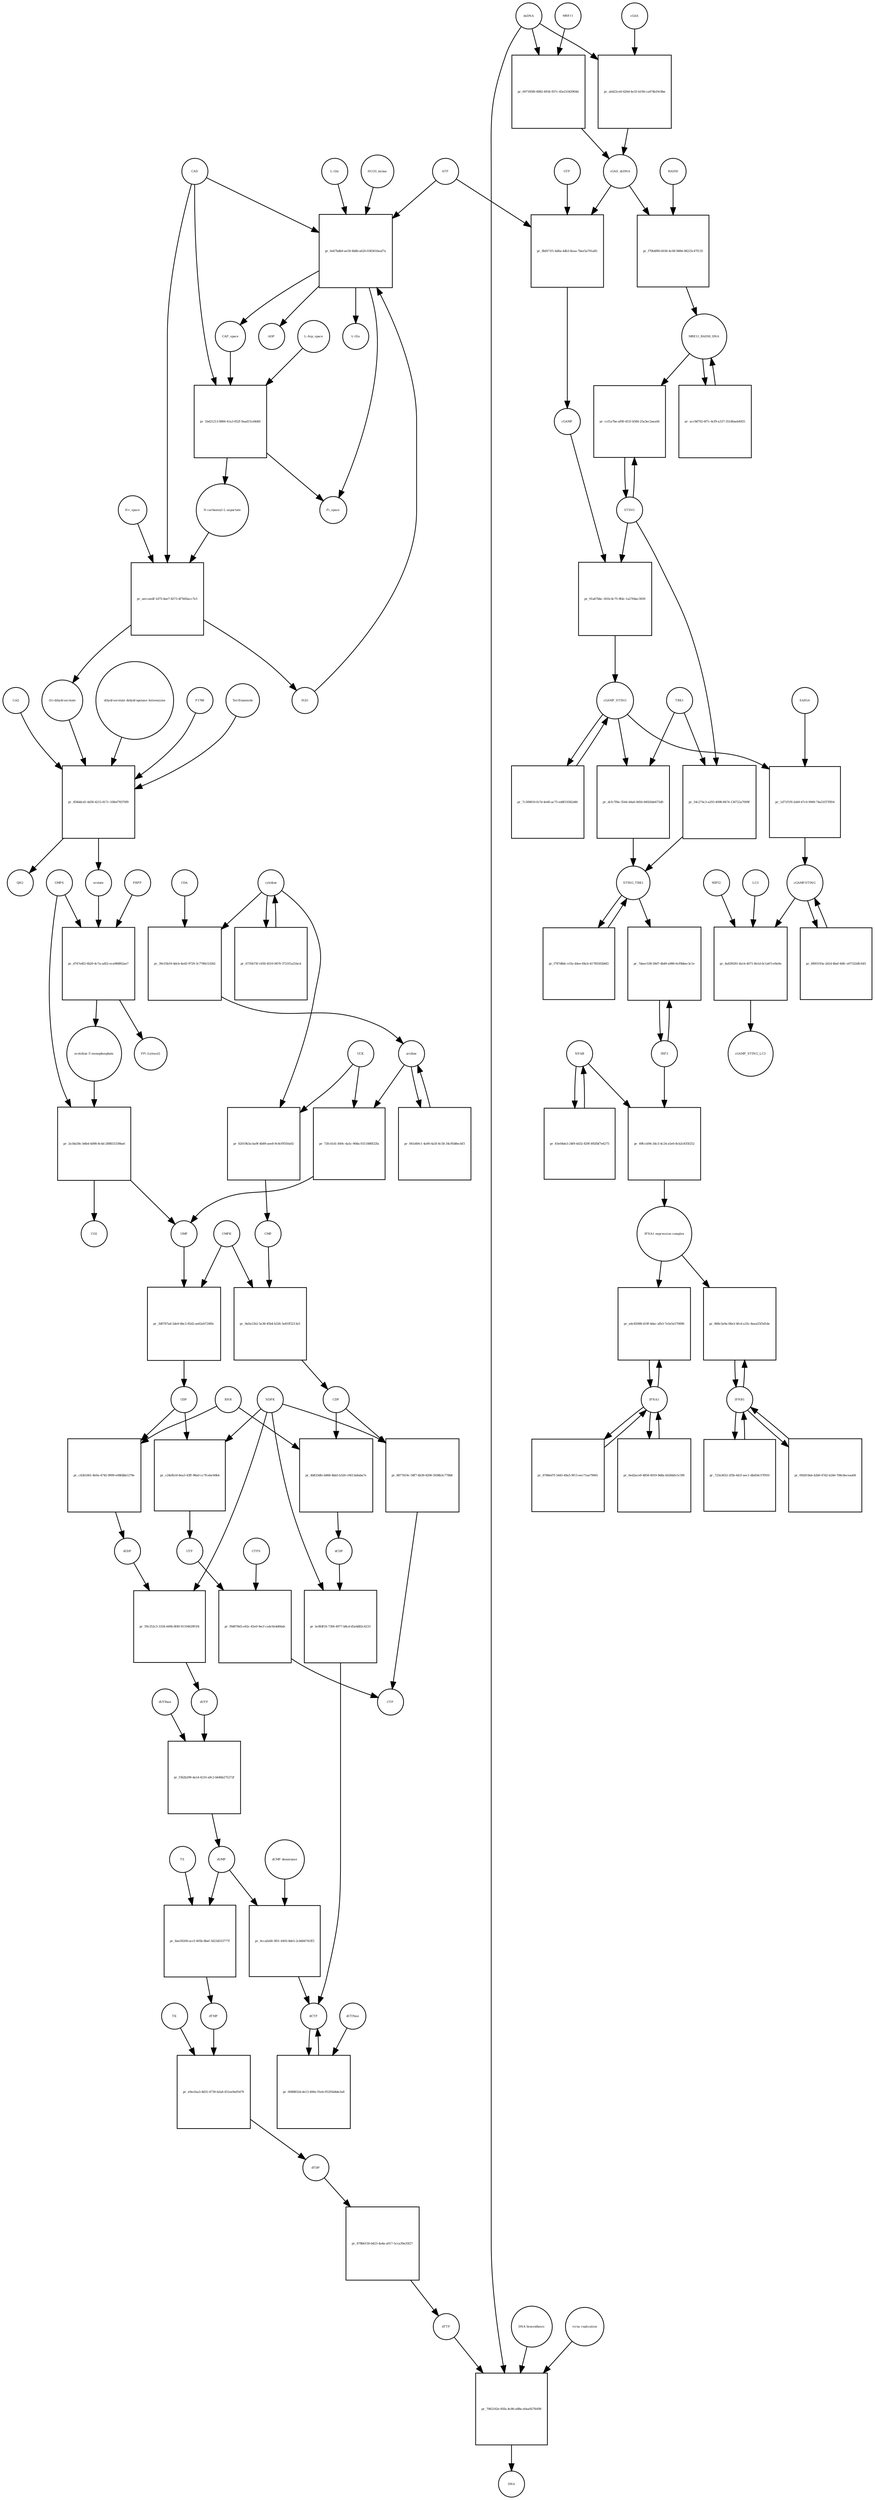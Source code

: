 strict digraph  {
"L-Gln" [annotation="", bipartite=0, cls="simple chemical", fontsize=4, label="L-Gln", shape=circle];
"pr_6e67bdb9-ae59-4b8b-a620-0383616eaf7a" [annotation="", bipartite=1, cls=process, fontsize=4, label="pr_6e67bdb9-ae59-4b8b-a620-0383616eaf7a", shape=square];
CAP_space [annotation="", bipartite=0, cls="simple chemical", fontsize=4, label=CAP_space, shape=circle];
CAD [annotation="", bipartite=0, cls=macromolecule, fontsize=4, label=CAD, shape=circle];
HCO3_minus [annotation="", bipartite=0, cls="simple chemical", fontsize=4, label=HCO3_minus, shape=circle];
H2O [annotation="", bipartite=0, cls="simple chemical", fontsize=4, label=H2O, shape=circle];
ATP [annotation="", bipartite=0, cls="simple chemical", fontsize=4, label=ATP, shape=circle];
"L-Glu" [annotation="", bipartite=0, cls="simple chemical", fontsize=4, label="L-Glu", shape=circle];
ADP [annotation="", bipartite=0, cls="simple chemical", fontsize=4, label=ADP, shape=circle];
Pi_space [annotation="", bipartite=0, cls="simple chemical", fontsize=4, label=Pi_space, shape=circle];
cytidine [annotation="", bipartite=0, cls="simple chemical", fontsize=4, label=cytidine, shape=circle];
"pr_39c55b19-4dcb-4ed3-9729-3c7780c53262" [annotation="", bipartite=1, cls=process, fontsize=4, label="pr_39c55b19-4dcb-4ed3-9729-3c7780c53262", shape=square];
uridine [annotation="", bipartite=0, cls="simple chemical", fontsize=4, label=uridine, shape=circle];
CDA [annotation="", bipartite=0, cls=macromolecule, fontsize=4, label=CDA, shape=circle];
"pr_72fc41d1-849c-4a5c-968a-0311880f22fa" [annotation="", bipartite=1, cls=process, fontsize=4, label="pr_72fc41d1-849c-4a5c-968a-0311880f22fa", shape=square];
UMP [annotation="", bipartite=0, cls="simple chemical", fontsize=4, label=UMP, shape=circle];
UCK [annotation="", bipartite=0, cls=macromolecule, fontsize=4, label=UCK, shape=circle];
"pr_62019b3a-ba9f-4b89-aee8-9c8cf9550a02" [annotation="", bipartite=1, cls=process, fontsize=4, label="pr_62019b3a-ba9f-4b89-aee8-9c8cf9550a02", shape=square];
CMP [annotation="", bipartite=0, cls="simple chemical", fontsize=4, label=CMP, shape=circle];
"pr_061d49c1-4a90-4a5f-8c58-34c95d8ecbf3" [annotation="", bipartite=1, cls=process, fontsize=4, label="pr_061d49c1-4a90-4a5f-8c58-34c95d8ecbf3", shape=square];
"pr_6735b73f-c650-4510-9470-3721f1a21bcd" [annotation="", bipartite=1, cls=process, fontsize=4, label="pr_6735b73f-c650-4510-9470-3721f1a21bcd", shape=square];
"pr_3d0787ad-2de9-4bc2-85d2-ae62eb724f6c" [annotation="", bipartite=1, cls=process, fontsize=4, label="pr_3d0787ad-2de9-4bc2-85d2-ae62eb724f6c", shape=square];
UDP [annotation="", bipartite=0, cls="simple chemical", fontsize=4, label=UDP, shape=circle];
CMPK [annotation="", bipartite=0, cls=macromolecule, fontsize=4, label=CMPK, shape=circle];
"pr_9a0a12b2-5e38-45b4-b326-5e81ff2213e5" [annotation="", bipartite=1, cls=process, fontsize=4, label="pr_9a0a12b2-5e38-45b4-b326-5e81ff2213e5", shape=square];
CDP [annotation="", bipartite=0, cls="simple chemical", fontsize=4, label=CDP, shape=circle];
"pr_c24efb18-8ea3-43ff-98a0-cc7fcebc60b4" [annotation="", bipartite=1, cls=process, fontsize=4, label="pr_c24efb18-8ea3-43ff-98a0-cc7fcebc60b4", shape=square];
UTP [annotation="", bipartite=0, cls="simple chemical", fontsize=4, label=UTP, shape=circle];
NDPK [annotation="", bipartite=0, cls=macromolecule, fontsize=4, label=NDPK, shape=circle];
"pr_8877d19c-58f7-4b39-8296-3938b3c778b8" [annotation="", bipartite=1, cls=process, fontsize=4, label="pr_8877d19c-58f7-4b39-8296-3938b3c778b8", shape=square];
CTP [annotation="", bipartite=0, cls="simple chemical", fontsize=4, label=CTP, shape=circle];
"pr_f9d678d3-e62c-45e0-9ecf-ca4c6e4d66ab" [annotation="", bipartite=1, cls=process, fontsize=4, label="pr_f9d678d3-e62c-45e0-9ecf-ca4c6e4d66ab", shape=square];
CTPS [annotation="", bipartite=0, cls=macromolecule, fontsize=4, label=CTPS, shape=circle];
"pr_c42b1661-8e0a-4745-9999-e08fdbb1279e" [annotation="", bipartite=1, cls=process, fontsize=4, label="pr_c42b1661-8e0a-4745-9999-e08fdbb1279e", shape=square];
dUDP [annotation="", bipartite=0, cls="simple chemical", fontsize=4, label=dUDP, shape=circle];
RNR [annotation="", bipartite=0, cls=macromolecule, fontsize=4, label=RNR, shape=circle];
"pr_59c252c5-3334-449b-8f40-91104629f1f4" [annotation="", bipartite=1, cls=process, fontsize=4, label="pr_59c252c5-3334-449b-8f40-91104629f1f4", shape=square];
dUTP [annotation="", bipartite=0, cls="simple chemical", fontsize=4, label=dUTP, shape=circle];
dCDP [annotation="", bipartite=0, cls="simple chemical", fontsize=4, label=dCDP, shape=circle];
"pr_bc8fdf16-7300-4977-b8cd-d5a4d82c4233" [annotation="", bipartite=1, cls=process, fontsize=4, label="pr_bc8fdf16-7300-4977-b8cd-d5a4d82c4233", shape=square];
dCTP [annotation="", bipartite=0, cls="simple chemical", fontsize=4, label=dCTP, shape=circle];
"pr_4b833dfe-b868-4bb5-b320-c0613a8aba7e" [annotation="", bipartite=1, cls=process, fontsize=4, label="pr_4b833dfe-b868-4bb5-b320-c0613a8aba7e", shape=square];
"pr_f362b299-da1d-4210-a9c2-b646b275272f" [annotation="", bipartite=1, cls=process, fontsize=4, label="pr_f362b299-da1d-4210-a9c2-b646b275272f", shape=square];
dUMP [annotation="", bipartite=0, cls="simple chemical", fontsize=4, label=dUMP, shape=circle];
dUTPase [annotation="", bipartite=0, cls=macromolecule, fontsize=4, label=dUTPase, shape=circle];
"pr_0088832d-de13-406e-91eb-95293d4de3a8" [annotation="", bipartite=1, cls=process, fontsize=4, label="pr_0088832d-de13-406e-91eb-95293d4de3a8", shape=square];
dCTPase [annotation="", bipartite=0, cls=macromolecule, fontsize=4, label=dCTPase, shape=circle];
"pr_6ccafa68-3f01-4493-8de5-2cb666741ff2" [annotation="", bipartite=1, cls=process, fontsize=4, label="pr_6ccafa68-3f01-4493-8de5-2cb666741ff2", shape=square];
"dCMP deaminase" [annotation="", bipartite=0, cls=macromolecule, fontsize=4, label="dCMP deaminase", shape=circle];
"pr_8ae59200-accf-405b-8bef-5623d533777f" [annotation="", bipartite=1, cls=process, fontsize=4, label="pr_8ae59200-accf-405b-8bef-5623d533777f", shape=square];
dTMP [annotation="", bipartite=0, cls="simple chemical", fontsize=4, label=dTMP, shape=circle];
TS [annotation="", bipartite=0, cls=macromolecule, fontsize=4, label=TS, shape=circle];
"pr_e9ecfaa3-8d31-4739-b2a8-451ee9a05479" [annotation="", bipartite=1, cls=process, fontsize=4, label="pr_e9ecfaa3-8d31-4739-b2a8-451ee9a05479", shape=square];
dTDP [annotation="", bipartite=0, cls="simple chemical", fontsize=4, label=dTDP, shape=circle];
TK [annotation="", bipartite=0, cls=macromolecule, fontsize=4, label=TK, shape=circle];
"pr_878b6150-b423-4a4a-a917-5cca39a35f27" [annotation="", bipartite=1, cls=process, fontsize=4, label="pr_878b6150-b423-4a4a-a917-5cca39a35f27", shape=square];
dTTP [annotation="", bipartite=0, cls="simple chemical", fontsize=4, label=dTTP, shape=circle];
dsDNA [annotation="", bipartite=0, cls="simple chemical", fontsize=4, label=dsDNA, shape=circle];
"pr_ab422ce0-620d-4e33-b194-ca474b19c8be" [annotation="", bipartite=1, cls=process, fontsize=4, label="pr_ab422ce0-620d-4e33-b194-ca474b19c8be", shape=square];
cGAS [annotation="", bipartite=0, cls=macromolecule, fontsize=4, label=cGAS, shape=circle];
cGAS_dsDNA [annotation="", bipartite=0, cls=complex, fontsize=4, label=cGAS_dsDNA, shape=circle];
"pr_8bf471f1-bd6a-4db3-8eaa-7bee5a791a85" [annotation="", bipartite=1, cls=process, fontsize=4, label="pr_8bf471f1-bd6a-4db3-8eaa-7bee5a791a85", shape=square];
GTP [annotation="", bipartite=0, cls="simple chemical", fontsize=4, label=GTP, shape=circle];
cGAMP [annotation="", bipartite=0, cls="simple chemical", fontsize=4, label=cGAMP, shape=circle];
"pr_91a67bbc-181b-4c75-9fdc-1a2764ac3039" [annotation="", bipartite=1, cls=process, fontsize=4, label="pr_91a67bbc-181b-4c75-9fdc-1a2764ac3039", shape=square];
STING [annotation="", bipartite=0, cls="macromolecule multimer", fontsize=4, label=STING, shape=circle];
cGAMP_STING [annotation="", bipartite=0, cls=complex, fontsize=4, label=cGAMP_STING, shape=circle];
TBK1 [annotation="", bipartite=0, cls=macromolecule, fontsize=4, label=TBK1, shape=circle];
"pr_dcfc7f6e-3544-44a6-9d56-84920de675d0" [annotation="", bipartite=1, cls=process, fontsize=4, label="pr_dcfc7f6e-3544-44a6-9d56-84920de675d0", shape=square];
STING_TBK1 [annotation="", bipartite=0, cls=complex, fontsize=4, label=STING_TBK1, shape=circle];
"pr_7c309810-fe7d-4e60-ac75-ed6f10382d46" [annotation="", bipartite=1, cls=process, fontsize=4, label="pr_7c309810-fe7d-4e60-ac75-ed6f10382d46", shape=square];
"pr_f787d8dc-e1fa-44ee-84cb-41785502b6f2" [annotation="", bipartite=1, cls=process, fontsize=4, label="pr_f787d8dc-e1fa-44ee-84cb-41785502b6f2", shape=square];
"NF-kB" [annotation="", bipartite=0, cls=complex, fontsize=4, label="NF-kB", shape=circle];
"pr_83e04de3-24f9-4d32-829f-892fbf7e6275" [annotation="", bipartite=1, cls=process, fontsize=4, label="pr_83e04de3-24f9-4d32-829f-892fbf7e6275", shape=square];
IFNA1 [annotation="", bipartite=0, cls="nucleic acid feature", fontsize=4, label=IFNA1, shape=circle];
"pr_0ed3ace9-4858-4919-9d8a-b026b0c5c5f8" [annotation="", bipartite=1, cls=process, fontsize=4, label="pr_0ed3ace9-4858-4919-9d8a-b026b0c5c5f8", shape=square];
IFNB1 [annotation="", bipartite=0, cls="nucleic acid feature", fontsize=4, label=IFNB1, shape=circle];
"pr_092819ab-42b0-47d2-b246-708c8eceaa06" [annotation="", bipartite=1, cls=process, fontsize=4, label="pr_092819ab-42b0-47d2-b246-708c8eceaa06", shape=square];
"pr_6788ed7f-5445-49a5-9f13-eec71ae79061" [annotation="", bipartite=1, cls=process, fontsize=4, label="pr_6788ed7f-5445-49a5-9f13-eec71ae79061", shape=square];
"pr_723a3632-2f5b-441f-aec1-dbd54c57f910" [annotation="", bipartite=1, cls=process, fontsize=4, label="pr_723a3632-2f5b-441f-aec1-dbd54c57f910", shape=square];
"pr_868c5e9a-06e3-4fcd-a33c-8aea55f3d1de" [annotation="", bipartite=1, cls=process, fontsize=4, label="pr_868c5e9a-06e3-4fcd-a33c-8aea55f3d1de", shape=square];
"IFNA1 expression complex" [annotation="", bipartite=0, cls=complex, fontsize=4, label="IFNA1 expression complex", shape=circle];
"cGAMP-STING" [annotation="", bipartite=0, cls=complex, fontsize=4, label="cGAMP-STING", shape=circle];
"pr_6893193a-2d1d-4bef-8dfc-e07322dfc645" [annotation="", bipartite=1, cls=process, fontsize=4, label="pr_6893193a-2d1d-4bef-8dfc-e07322dfc645", shape=square];
"pr_697185f6-6082-4934-937c-45e210439044" [annotation="", bipartite=1, cls=process, fontsize=4, label="pr_697185f6-6082-4934-937c-45e210439044", shape=square];
MRE11 [annotation="", bipartite=0, cls="macromolecule multimer", fontsize=4, label=MRE11, shape=circle];
RAD50 [annotation="", bipartite=0, cls="macromolecule multimer", fontsize=4, label=RAD50, shape=circle];
"pr_f70b4f80-6036-4c08-9884-08225c47f135" [annotation="", bipartite=1, cls=process, fontsize=4, label="pr_f70b4f80-6036-4c08-9884-08225c47f135", shape=square];
MRE11_RAD50_DNA [annotation="", bipartite=0, cls=complex, fontsize=4, label=MRE11_RAD50_DNA, shape=circle];
IRF3 [annotation="", bipartite=0, cls="macromolecule multimer", fontsize=4, label=IRF3, shape=circle];
"pr_7daec538-58d7-4b49-a986-6cf0bbec3c1e" [annotation="", bipartite=1, cls=process, fontsize=4, label="pr_7daec538-58d7-4b49-a986-6cf0bbec3c1e", shape=square];
"pr_1d71f1f9-2eb9-47c0-9949-74a51f57f854" [annotation="", bipartite=1, cls=process, fontsize=4, label="pr_1d71f1f9-2eb9-47c0-9949-74a51f57f854", shape=square];
SAR1A [annotation="", bipartite=0, cls=macromolecule, fontsize=4, label=SAR1A, shape=circle];
"pr_4a839281-4a14-4071-8e1d-0c1a67ce9a9a" [annotation="", bipartite=1, cls=process, fontsize=4, label="pr_4a839281-4a14-4071-8e1d-0c1a67ce9a9a", shape=square];
LC3 [annotation="", bipartite=0, cls=macromolecule, fontsize=4, label=LC3, shape=circle];
cGAMP_STING_LC3 [annotation="", bipartite=0, cls=complex, fontsize=4, label=cGAMP_STING_LC3, shape=circle];
WIPI2 [annotation="", bipartite=0, cls=macromolecule, fontsize=4, label=WIPI2, shape=circle];
"pr_ccf1a7be-af00-451f-b584-25a3ec2aea44" [annotation="", bipartite=1, cls=process, fontsize=4, label="pr_ccf1a7be-af00-451f-b584-25a3ec2aea44", shape=square];
"pr_54c274c3-a293-4098-8474-136722a7009f" [annotation="", bipartite=1, cls=process, fontsize=4, label="pr_54c274c3-a293-4098-8474-136722a7009f", shape=square];
"pr_acc9d702-6f7c-4cf9-a337-351d6aeb4925" [annotation="", bipartite=1, cls=process, fontsize=4, label="pr_acc9d702-6f7c-4cf9-a337-351d6aeb4925", shape=square];
"pr_1bd21213-8866-41a3-852f-9aad15cd4dfd" [annotation="", bipartite=1, cls=process, fontsize=4, label="pr_1bd21213-8866-41a3-852f-9aad15cd4dfd", shape=square];
"N-carbamoyl-L-aspartate" [annotation="", bipartite=0, cls="simple chemical", fontsize=4, label="N-carbamoyl-L-aspartate", shape=circle];
"L-Asp_space" [annotation="", bipartite=0, cls="simple chemical", fontsize=4, label="L-Asp_space", shape=circle];
"pr_aeccaedf-1d75-4ae7-8273-4f7b92acc7e3" [annotation="", bipartite=1, cls=process, fontsize=4, label="pr_aeccaedf-1d75-4ae7-8273-4f7b92acc7e3", shape=square];
"(S)-dihydroorotate" [annotation="", bipartite=0, cls="simple chemical", fontsize=4, label="(S)-dihydroorotate", shape=circle];
"H+_space" [annotation="", bipartite=0, cls="simple chemical", fontsize=4, label="H+_space", shape=circle];
"pr_458ddcd1-4d30-4215-817c-108ef78370f9" [annotation="", bipartite=1, cls=process, fontsize=4, label="pr_458ddcd1-4d30-4215-817c-108ef78370f9", shape=square];
orotate [annotation="", bipartite=0, cls="simple chemical", fontsize=4, label=orotate, shape=circle];
"dihydroorotate dehydrogenase holoenzyme" [annotation="", bipartite=0, cls="simple chemical", fontsize=4, label="dihydroorotate dehydrogenase holoenzyme", shape=circle];
P1788 [annotation="", bipartite=0, cls="simple chemical", fontsize=4, label=P1788, shape=circle];
Teriflunomide [annotation="", bipartite=0, cls="simple chemical", fontsize=4, label=Teriflunomide, shape=circle];
CoQ [annotation="", bipartite=0, cls="simple chemical", fontsize=4, label=CoQ, shape=circle];
QH2 [annotation="", bipartite=0, cls="simple chemical", fontsize=4, label=QH2, shape=circle];
"pr_d747e4f2-6b20-4c7a-ad52-eca968f62ae7" [annotation="", bipartite=1, cls=process, fontsize=4, label="pr_d747e4f2-6b20-4c7a-ad52-eca968f62ae7", shape=square];
"orotidine 5'-monophosphate" [annotation="", bipartite=0, cls="simple chemical", fontsize=4, label="orotidine 5'-monophosphate", shape=circle];
UMPS [annotation="", bipartite=0, cls="macromolecule multimer", fontsize=4, label=UMPS, shape=circle];
PRPP [annotation="", bipartite=0, cls="simple chemical", fontsize=4, label=PRPP, shape=circle];
"PPi [cytosol]" [annotation="", bipartite=0, cls="simple chemical", fontsize=4, label="PPi [cytosol]", shape=circle];
"pr_2e34a58c-b6b4-4d98-8c4d-288833339ba6" [annotation="", bipartite=1, cls=process, fontsize=4, label="pr_2e34a58c-b6b4-4d98-8c4d-288833339ba6", shape=square];
CO2 [annotation="", bipartite=0, cls="simple chemical", fontsize=4, label=CO2, shape=circle];
"pr_7062162e-85fa-4c86-a88a-e0aa927fef00" [annotation="", bipartite=1, cls=process, fontsize=4, label="pr_7062162e-85fa-4c86-a88a-e0aa927fef00", shape=square];
DNA [annotation="", bipartite=0, cls="nucleic acid feature", fontsize=4, label=DNA, shape=circle];
"DNA biosynthesis" [annotation="urn_miriam_obo.go_GO%3A0071897", bipartite=0, cls=phenotype, fontsize=4, label="DNA biosynthesis", shape=circle];
"virus replication" [annotation="", bipartite=0, cls=phenotype, fontsize=4, label="virus replication", shape=circle];
"pr_edc82088-d19f-4dec-afb3-7e5e5e570696" [annotation="", bipartite=1, cls=process, fontsize=4, label="pr_edc82088-d19f-4dec-afb3-7e5e5e570696", shape=square];
"pr_49fccb94-3dc3-4c24-a5e0-8cb2c835f252" [annotation="", bipartite=1, cls=process, fontsize=4, label="pr_49fccb94-3dc3-4c24-a5e0-8cb2c835f252", shape=square];
"L-Gln" -> "pr_6e67bdb9-ae59-4b8b-a620-0383616eaf7a"  [annotation="", interaction_type=consumption];
"pr_6e67bdb9-ae59-4b8b-a620-0383616eaf7a" -> CAP_space  [annotation="", interaction_type=production];
"pr_6e67bdb9-ae59-4b8b-a620-0383616eaf7a" -> "L-Glu"  [annotation="", interaction_type=production];
"pr_6e67bdb9-ae59-4b8b-a620-0383616eaf7a" -> ADP  [annotation="", interaction_type=production];
"pr_6e67bdb9-ae59-4b8b-a620-0383616eaf7a" -> Pi_space  [annotation="", interaction_type=production];
CAP_space -> "pr_1bd21213-8866-41a3-852f-9aad15cd4dfd"  [annotation="", interaction_type=consumption];
CAD -> "pr_6e67bdb9-ae59-4b8b-a620-0383616eaf7a"  [annotation=urn_miriam_reactome_REACT_1698, interaction_type=catalysis];
CAD -> "pr_1bd21213-8866-41a3-852f-9aad15cd4dfd"  [annotation=urn_miriam_reactome_REACT_1698, interaction_type=catalysis];
CAD -> "pr_aeccaedf-1d75-4ae7-8273-4f7b92acc7e3"  [annotation=urn_miriam_reactome_REACT_1698, interaction_type=catalysis];
HCO3_minus -> "pr_6e67bdb9-ae59-4b8b-a620-0383616eaf7a"  [annotation="", interaction_type=consumption];
H2O -> "pr_6e67bdb9-ae59-4b8b-a620-0383616eaf7a"  [annotation="", interaction_type=consumption];
ATP -> "pr_6e67bdb9-ae59-4b8b-a620-0383616eaf7a"  [annotation="", interaction_type=consumption];
ATP -> "pr_8bf471f1-bd6a-4db3-8eaa-7bee5a791a85"  [annotation="", interaction_type=consumption];
cytidine -> "pr_39c55b19-4dcb-4ed3-9729-3c7780c53262"  [annotation="", interaction_type=consumption];
cytidine -> "pr_62019b3a-ba9f-4b89-aee8-9c8cf9550a02"  [annotation="", interaction_type=consumption];
cytidine -> "pr_6735b73f-c650-4510-9470-3721f1a21bcd"  [annotation="", interaction_type=consumption];
"pr_39c55b19-4dcb-4ed3-9729-3c7780c53262" -> uridine  [annotation="", interaction_type=production];
uridine -> "pr_72fc41d1-849c-4a5c-968a-0311880f22fa"  [annotation="", interaction_type=consumption];
uridine -> "pr_061d49c1-4a90-4a5f-8c58-34c95d8ecbf3"  [annotation="", interaction_type=consumption];
CDA -> "pr_39c55b19-4dcb-4ed3-9729-3c7780c53262"  [annotation="", interaction_type=catalysis];
"pr_72fc41d1-849c-4a5c-968a-0311880f22fa" -> UMP  [annotation="", interaction_type=production];
UMP -> "pr_3d0787ad-2de9-4bc2-85d2-ae62eb724f6c"  [annotation="", interaction_type=consumption];
UCK -> "pr_72fc41d1-849c-4a5c-968a-0311880f22fa"  [annotation="", interaction_type=catalysis];
UCK -> "pr_62019b3a-ba9f-4b89-aee8-9c8cf9550a02"  [annotation="", interaction_type=catalysis];
"pr_62019b3a-ba9f-4b89-aee8-9c8cf9550a02" -> CMP  [annotation="", interaction_type=production];
CMP -> "pr_9a0a12b2-5e38-45b4-b326-5e81ff2213e5"  [annotation="", interaction_type=consumption];
"pr_061d49c1-4a90-4a5f-8c58-34c95d8ecbf3" -> uridine  [annotation="", interaction_type=production];
"pr_6735b73f-c650-4510-9470-3721f1a21bcd" -> cytidine  [annotation="", interaction_type=production];
"pr_3d0787ad-2de9-4bc2-85d2-ae62eb724f6c" -> UDP  [annotation="", interaction_type=production];
UDP -> "pr_c24efb18-8ea3-43ff-98a0-cc7fcebc60b4"  [annotation="", interaction_type=consumption];
UDP -> "pr_c42b1661-8e0a-4745-9999-e08fdbb1279e"  [annotation="", interaction_type=consumption];
CMPK -> "pr_3d0787ad-2de9-4bc2-85d2-ae62eb724f6c"  [annotation="", interaction_type=catalysis];
CMPK -> "pr_9a0a12b2-5e38-45b4-b326-5e81ff2213e5"  [annotation="", interaction_type=catalysis];
"pr_9a0a12b2-5e38-45b4-b326-5e81ff2213e5" -> CDP  [annotation="", interaction_type=production];
CDP -> "pr_8877d19c-58f7-4b39-8296-3938b3c778b8"  [annotation="", interaction_type=consumption];
CDP -> "pr_4b833dfe-b868-4bb5-b320-c0613a8aba7e"  [annotation="", interaction_type=consumption];
"pr_c24efb18-8ea3-43ff-98a0-cc7fcebc60b4" -> UTP  [annotation="", interaction_type=production];
UTP -> "pr_f9d678d3-e62c-45e0-9ecf-ca4c6e4d66ab"  [annotation="", interaction_type=consumption];
NDPK -> "pr_c24efb18-8ea3-43ff-98a0-cc7fcebc60b4"  [annotation="", interaction_type=catalysis];
NDPK -> "pr_8877d19c-58f7-4b39-8296-3938b3c778b8"  [annotation="", interaction_type=catalysis];
NDPK -> "pr_59c252c5-3334-449b-8f40-91104629f1f4"  [annotation="", interaction_type=catalysis];
NDPK -> "pr_bc8fdf16-7300-4977-b8cd-d5a4d82c4233"  [annotation="", interaction_type=catalysis];
"pr_8877d19c-58f7-4b39-8296-3938b3c778b8" -> CTP  [annotation="", interaction_type=production];
"pr_f9d678d3-e62c-45e0-9ecf-ca4c6e4d66ab" -> CTP  [annotation="", interaction_type=production];
CTPS -> "pr_f9d678d3-e62c-45e0-9ecf-ca4c6e4d66ab"  [annotation="", interaction_type=catalysis];
"pr_c42b1661-8e0a-4745-9999-e08fdbb1279e" -> dUDP  [annotation="", interaction_type=production];
dUDP -> "pr_59c252c5-3334-449b-8f40-91104629f1f4"  [annotation="", interaction_type=consumption];
RNR -> "pr_c42b1661-8e0a-4745-9999-e08fdbb1279e"  [annotation="", interaction_type=catalysis];
RNR -> "pr_4b833dfe-b868-4bb5-b320-c0613a8aba7e"  [annotation="", interaction_type=catalysis];
"pr_59c252c5-3334-449b-8f40-91104629f1f4" -> dUTP  [annotation="", interaction_type=production];
dUTP -> "pr_f362b299-da1d-4210-a9c2-b646b275272f"  [annotation="", interaction_type=consumption];
dCDP -> "pr_bc8fdf16-7300-4977-b8cd-d5a4d82c4233"  [annotation="", interaction_type=consumption];
"pr_bc8fdf16-7300-4977-b8cd-d5a4d82c4233" -> dCTP  [annotation="", interaction_type=production];
dCTP -> "pr_0088832d-de13-406e-91eb-95293d4de3a8"  [annotation="", interaction_type=consumption];
"pr_4b833dfe-b868-4bb5-b320-c0613a8aba7e" -> dCDP  [annotation="", interaction_type=production];
"pr_f362b299-da1d-4210-a9c2-b646b275272f" -> dUMP  [annotation="", interaction_type=production];
dUMP -> "pr_6ccafa68-3f01-4493-8de5-2cb666741ff2"  [annotation="", interaction_type=consumption];
dUMP -> "pr_8ae59200-accf-405b-8bef-5623d533777f"  [annotation="", interaction_type=consumption];
dUTPase -> "pr_f362b299-da1d-4210-a9c2-b646b275272f"  [annotation="", interaction_type=catalysis];
"pr_0088832d-de13-406e-91eb-95293d4de3a8" -> dCTP  [annotation="", interaction_type=production];
dCTPase -> "pr_0088832d-de13-406e-91eb-95293d4de3a8"  [annotation="", interaction_type=catalysis];
"pr_6ccafa68-3f01-4493-8de5-2cb666741ff2" -> dCTP  [annotation="", interaction_type=production];
"dCMP deaminase" -> "pr_6ccafa68-3f01-4493-8de5-2cb666741ff2"  [annotation="", interaction_type=catalysis];
"pr_8ae59200-accf-405b-8bef-5623d533777f" -> dTMP  [annotation="", interaction_type=production];
dTMP -> "pr_e9ecfaa3-8d31-4739-b2a8-451ee9a05479"  [annotation="", interaction_type=consumption];
TS -> "pr_8ae59200-accf-405b-8bef-5623d533777f"  [annotation="", interaction_type=catalysis];
"pr_e9ecfaa3-8d31-4739-b2a8-451ee9a05479" -> dTDP  [annotation="", interaction_type=production];
dTDP -> "pr_878b6150-b423-4a4a-a917-5cca39a35f27"  [annotation="", interaction_type=consumption];
TK -> "pr_e9ecfaa3-8d31-4739-b2a8-451ee9a05479"  [annotation="", interaction_type=catalysis];
"pr_878b6150-b423-4a4a-a917-5cca39a35f27" -> dTTP  [annotation="", interaction_type=production];
dTTP -> "pr_7062162e-85fa-4c86-a88a-e0aa927fef00"  [annotation="", interaction_type=consumption];
dsDNA -> "pr_ab422ce0-620d-4e33-b194-ca474b19c8be"  [annotation="", interaction_type=consumption];
dsDNA -> "pr_697185f6-6082-4934-937c-45e210439044"  [annotation="", interaction_type=consumption];
dsDNA -> "pr_7062162e-85fa-4c86-a88a-e0aa927fef00"  [annotation="", interaction_type=consumption];
"pr_ab422ce0-620d-4e33-b194-ca474b19c8be" -> cGAS_dsDNA  [annotation="", interaction_type=production];
cGAS -> "pr_ab422ce0-620d-4e33-b194-ca474b19c8be"  [annotation="", interaction_type=consumption];
cGAS_dsDNA -> "pr_8bf471f1-bd6a-4db3-8eaa-7bee5a791a85"  [annotation="", interaction_type=catalysis];
cGAS_dsDNA -> "pr_f70b4f80-6036-4c08-9884-08225c47f135"  [annotation="", interaction_type=consumption];
"pr_8bf471f1-bd6a-4db3-8eaa-7bee5a791a85" -> cGAMP  [annotation="", interaction_type=production];
GTP -> "pr_8bf471f1-bd6a-4db3-8eaa-7bee5a791a85"  [annotation="", interaction_type=consumption];
cGAMP -> "pr_91a67bbc-181b-4c75-9fdc-1a2764ac3039"  [annotation="", interaction_type=consumption];
"pr_91a67bbc-181b-4c75-9fdc-1a2764ac3039" -> cGAMP_STING  [annotation="", interaction_type=production];
STING -> "pr_91a67bbc-181b-4c75-9fdc-1a2764ac3039"  [annotation="", interaction_type=consumption];
STING -> "pr_ccf1a7be-af00-451f-b584-25a3ec2aea44"  [annotation="", interaction_type=consumption];
STING -> "pr_54c274c3-a293-4098-8474-136722a7009f"  [annotation="", interaction_type=consumption];
cGAMP_STING -> "pr_dcfc7f6e-3544-44a6-9d56-84920de675d0"  [annotation="", interaction_type=consumption];
cGAMP_STING -> "pr_7c309810-fe7d-4e60-ac75-ed6f10382d46"  [annotation="", interaction_type=consumption];
cGAMP_STING -> "pr_1d71f1f9-2eb9-47c0-9949-74a51f57f854"  [annotation="", interaction_type=consumption];
TBK1 -> "pr_dcfc7f6e-3544-44a6-9d56-84920de675d0"  [annotation="", interaction_type=consumption];
TBK1 -> "pr_54c274c3-a293-4098-8474-136722a7009f"  [annotation="", interaction_type=consumption];
"pr_dcfc7f6e-3544-44a6-9d56-84920de675d0" -> STING_TBK1  [annotation="", interaction_type=production];
STING_TBK1 -> "pr_f787d8dc-e1fa-44ee-84cb-41785502b6f2"  [annotation="", interaction_type=consumption];
STING_TBK1 -> "pr_7daec538-58d7-4b49-a986-6cf0bbec3c1e"  [annotation="", interaction_type=catalysis];
"pr_7c309810-fe7d-4e60-ac75-ed6f10382d46" -> cGAMP_STING  [annotation="", interaction_type=production];
"pr_f787d8dc-e1fa-44ee-84cb-41785502b6f2" -> STING_TBK1  [annotation="", interaction_type=production];
"NF-kB" -> "pr_83e04de3-24f9-4d32-829f-892fbf7e6275"  [annotation="", interaction_type=consumption];
"NF-kB" -> "pr_49fccb94-3dc3-4c24-a5e0-8cb2c835f252"  [annotation="", interaction_type=consumption];
"pr_83e04de3-24f9-4d32-829f-892fbf7e6275" -> "NF-kB"  [annotation="", interaction_type=production];
IFNA1 -> "pr_0ed3ace9-4858-4919-9d8a-b026b0c5c5f8"  [annotation="", interaction_type=consumption];
IFNA1 -> "pr_6788ed7f-5445-49a5-9f13-eec71ae79061"  [annotation="", interaction_type=consumption];
IFNA1 -> "pr_edc82088-d19f-4dec-afb3-7e5e5e570696"  [annotation="", interaction_type=consumption];
"pr_0ed3ace9-4858-4919-9d8a-b026b0c5c5f8" -> IFNA1  [annotation="", interaction_type=production];
IFNB1 -> "pr_092819ab-42b0-47d2-b246-708c8eceaa06"  [annotation="", interaction_type=consumption];
IFNB1 -> "pr_723a3632-2f5b-441f-aec1-dbd54c57f910"  [annotation="", interaction_type=consumption];
IFNB1 -> "pr_868c5e9a-06e3-4fcd-a33c-8aea55f3d1de"  [annotation="", interaction_type=consumption];
"pr_092819ab-42b0-47d2-b246-708c8eceaa06" -> IFNB1  [annotation="", interaction_type=production];
"pr_6788ed7f-5445-49a5-9f13-eec71ae79061" -> IFNA1  [annotation="", interaction_type=production];
"pr_723a3632-2f5b-441f-aec1-dbd54c57f910" -> IFNB1  [annotation="", interaction_type=production];
"pr_868c5e9a-06e3-4fcd-a33c-8aea55f3d1de" -> IFNB1  [annotation="", interaction_type=production];
"IFNA1 expression complex" -> "pr_868c5e9a-06e3-4fcd-a33c-8aea55f3d1de"  [annotation="", interaction_type=stimulation];
"IFNA1 expression complex" -> "pr_edc82088-d19f-4dec-afb3-7e5e5e570696"  [annotation="", interaction_type=stimulation];
"cGAMP-STING" -> "pr_6893193a-2d1d-4bef-8dfc-e07322dfc645"  [annotation="", interaction_type=consumption];
"cGAMP-STING" -> "pr_4a839281-4a14-4071-8e1d-0c1a67ce9a9a"  [annotation="", interaction_type=consumption];
"pr_6893193a-2d1d-4bef-8dfc-e07322dfc645" -> "cGAMP-STING"  [annotation="", interaction_type=production];
"pr_697185f6-6082-4934-937c-45e210439044" -> cGAS_dsDNA  [annotation="", interaction_type=production];
MRE11 -> "pr_697185f6-6082-4934-937c-45e210439044"  [annotation="", interaction_type=consumption];
RAD50 -> "pr_f70b4f80-6036-4c08-9884-08225c47f135"  [annotation="", interaction_type=consumption];
"pr_f70b4f80-6036-4c08-9884-08225c47f135" -> MRE11_RAD50_DNA  [annotation="", interaction_type=production];
MRE11_RAD50_DNA -> "pr_ccf1a7be-af00-451f-b584-25a3ec2aea44"  [annotation="", interaction_type=catalysis];
MRE11_RAD50_DNA -> "pr_acc9d702-6f7c-4cf9-a337-351d6aeb4925"  [annotation="", interaction_type=consumption];
IRF3 -> "pr_7daec538-58d7-4b49-a986-6cf0bbec3c1e"  [annotation="", interaction_type=consumption];
IRF3 -> "pr_49fccb94-3dc3-4c24-a5e0-8cb2c835f252"  [annotation="", interaction_type=consumption];
"pr_7daec538-58d7-4b49-a986-6cf0bbec3c1e" -> IRF3  [annotation="", interaction_type=production];
"pr_1d71f1f9-2eb9-47c0-9949-74a51f57f854" -> "cGAMP-STING"  [annotation="", interaction_type=production];
SAR1A -> "pr_1d71f1f9-2eb9-47c0-9949-74a51f57f854"  [annotation="", interaction_type=catalysis];
"pr_4a839281-4a14-4071-8e1d-0c1a67ce9a9a" -> cGAMP_STING_LC3  [annotation="", interaction_type=production];
LC3 -> "pr_4a839281-4a14-4071-8e1d-0c1a67ce9a9a"  [annotation="", interaction_type=consumption];
WIPI2 -> "pr_4a839281-4a14-4071-8e1d-0c1a67ce9a9a"  [annotation="", interaction_type=catalysis];
"pr_ccf1a7be-af00-451f-b584-25a3ec2aea44" -> STING  [annotation="", interaction_type=production];
"pr_54c274c3-a293-4098-8474-136722a7009f" -> STING_TBK1  [annotation="", interaction_type=production];
"pr_acc9d702-6f7c-4cf9-a337-351d6aeb4925" -> MRE11_RAD50_DNA  [annotation="", interaction_type=production];
"pr_1bd21213-8866-41a3-852f-9aad15cd4dfd" -> "N-carbamoyl-L-aspartate"  [annotation="", interaction_type=production];
"pr_1bd21213-8866-41a3-852f-9aad15cd4dfd" -> Pi_space  [annotation="", interaction_type=production];
"N-carbamoyl-L-aspartate" -> "pr_aeccaedf-1d75-4ae7-8273-4f7b92acc7e3"  [annotation="", interaction_type=consumption];
"L-Asp_space" -> "pr_1bd21213-8866-41a3-852f-9aad15cd4dfd"  [annotation="", interaction_type=consumption];
"pr_aeccaedf-1d75-4ae7-8273-4f7b92acc7e3" -> "(S)-dihydroorotate"  [annotation="", interaction_type=production];
"pr_aeccaedf-1d75-4ae7-8273-4f7b92acc7e3" -> H2O  [annotation="", interaction_type=production];
"(S)-dihydroorotate" -> "pr_458ddcd1-4d30-4215-817c-108ef78370f9"  [annotation="", interaction_type=consumption];
"H+_space" -> "pr_aeccaedf-1d75-4ae7-8273-4f7b92acc7e3"  [annotation="", interaction_type=consumption];
"pr_458ddcd1-4d30-4215-817c-108ef78370f9" -> orotate  [annotation="", interaction_type=production];
"pr_458ddcd1-4d30-4215-817c-108ef78370f9" -> QH2  [annotation="", interaction_type=production];
orotate -> "pr_d747e4f2-6b20-4c7a-ad52-eca968f62ae7"  [annotation="", interaction_type=consumption];
"dihydroorotate dehydrogenase holoenzyme" -> "pr_458ddcd1-4d30-4215-817c-108ef78370f9"  [annotation=urn_miriam_reactome_REACT_1698, interaction_type=catalysis];
P1788 -> "pr_458ddcd1-4d30-4215-817c-108ef78370f9"  [annotation=urn_miriam_reactome_REACT_1698, interaction_type=inhibition];
Teriflunomide -> "pr_458ddcd1-4d30-4215-817c-108ef78370f9"  [annotation=urn_miriam_reactome_REACT_1698, interaction_type=inhibition];
CoQ -> "pr_458ddcd1-4d30-4215-817c-108ef78370f9"  [annotation="", interaction_type=consumption];
"pr_d747e4f2-6b20-4c7a-ad52-eca968f62ae7" -> "orotidine 5'-monophosphate"  [annotation="", interaction_type=production];
"pr_d747e4f2-6b20-4c7a-ad52-eca968f62ae7" -> "PPi [cytosol]"  [annotation="", interaction_type=production];
"orotidine 5'-monophosphate" -> "pr_2e34a58c-b6b4-4d98-8c4d-288833339ba6"  [annotation="", interaction_type=consumption];
UMPS -> "pr_d747e4f2-6b20-4c7a-ad52-eca968f62ae7"  [annotation=urn_miriam_reactome_REACT_1698, interaction_type=catalysis];
UMPS -> "pr_2e34a58c-b6b4-4d98-8c4d-288833339ba6"  [annotation=urn_miriam_reactome_REACT_1698, interaction_type=catalysis];
PRPP -> "pr_d747e4f2-6b20-4c7a-ad52-eca968f62ae7"  [annotation="", interaction_type=consumption];
"pr_2e34a58c-b6b4-4d98-8c4d-288833339ba6" -> UMP  [annotation="", interaction_type=production];
"pr_2e34a58c-b6b4-4d98-8c4d-288833339ba6" -> CO2  [annotation="", interaction_type=production];
"pr_7062162e-85fa-4c86-a88a-e0aa927fef00" -> DNA  [annotation="", interaction_type=production];
"DNA biosynthesis" -> "pr_7062162e-85fa-4c86-a88a-e0aa927fef00"  [annotation="", interaction_type=catalysis];
"virus replication" -> "pr_7062162e-85fa-4c86-a88a-e0aa927fef00"  [annotation="", interaction_type=inhibition];
"pr_edc82088-d19f-4dec-afb3-7e5e5e570696" -> IFNA1  [annotation="", interaction_type=production];
"pr_49fccb94-3dc3-4c24-a5e0-8cb2c835f252" -> "IFNA1 expression complex"  [annotation="", interaction_type=production];
}
